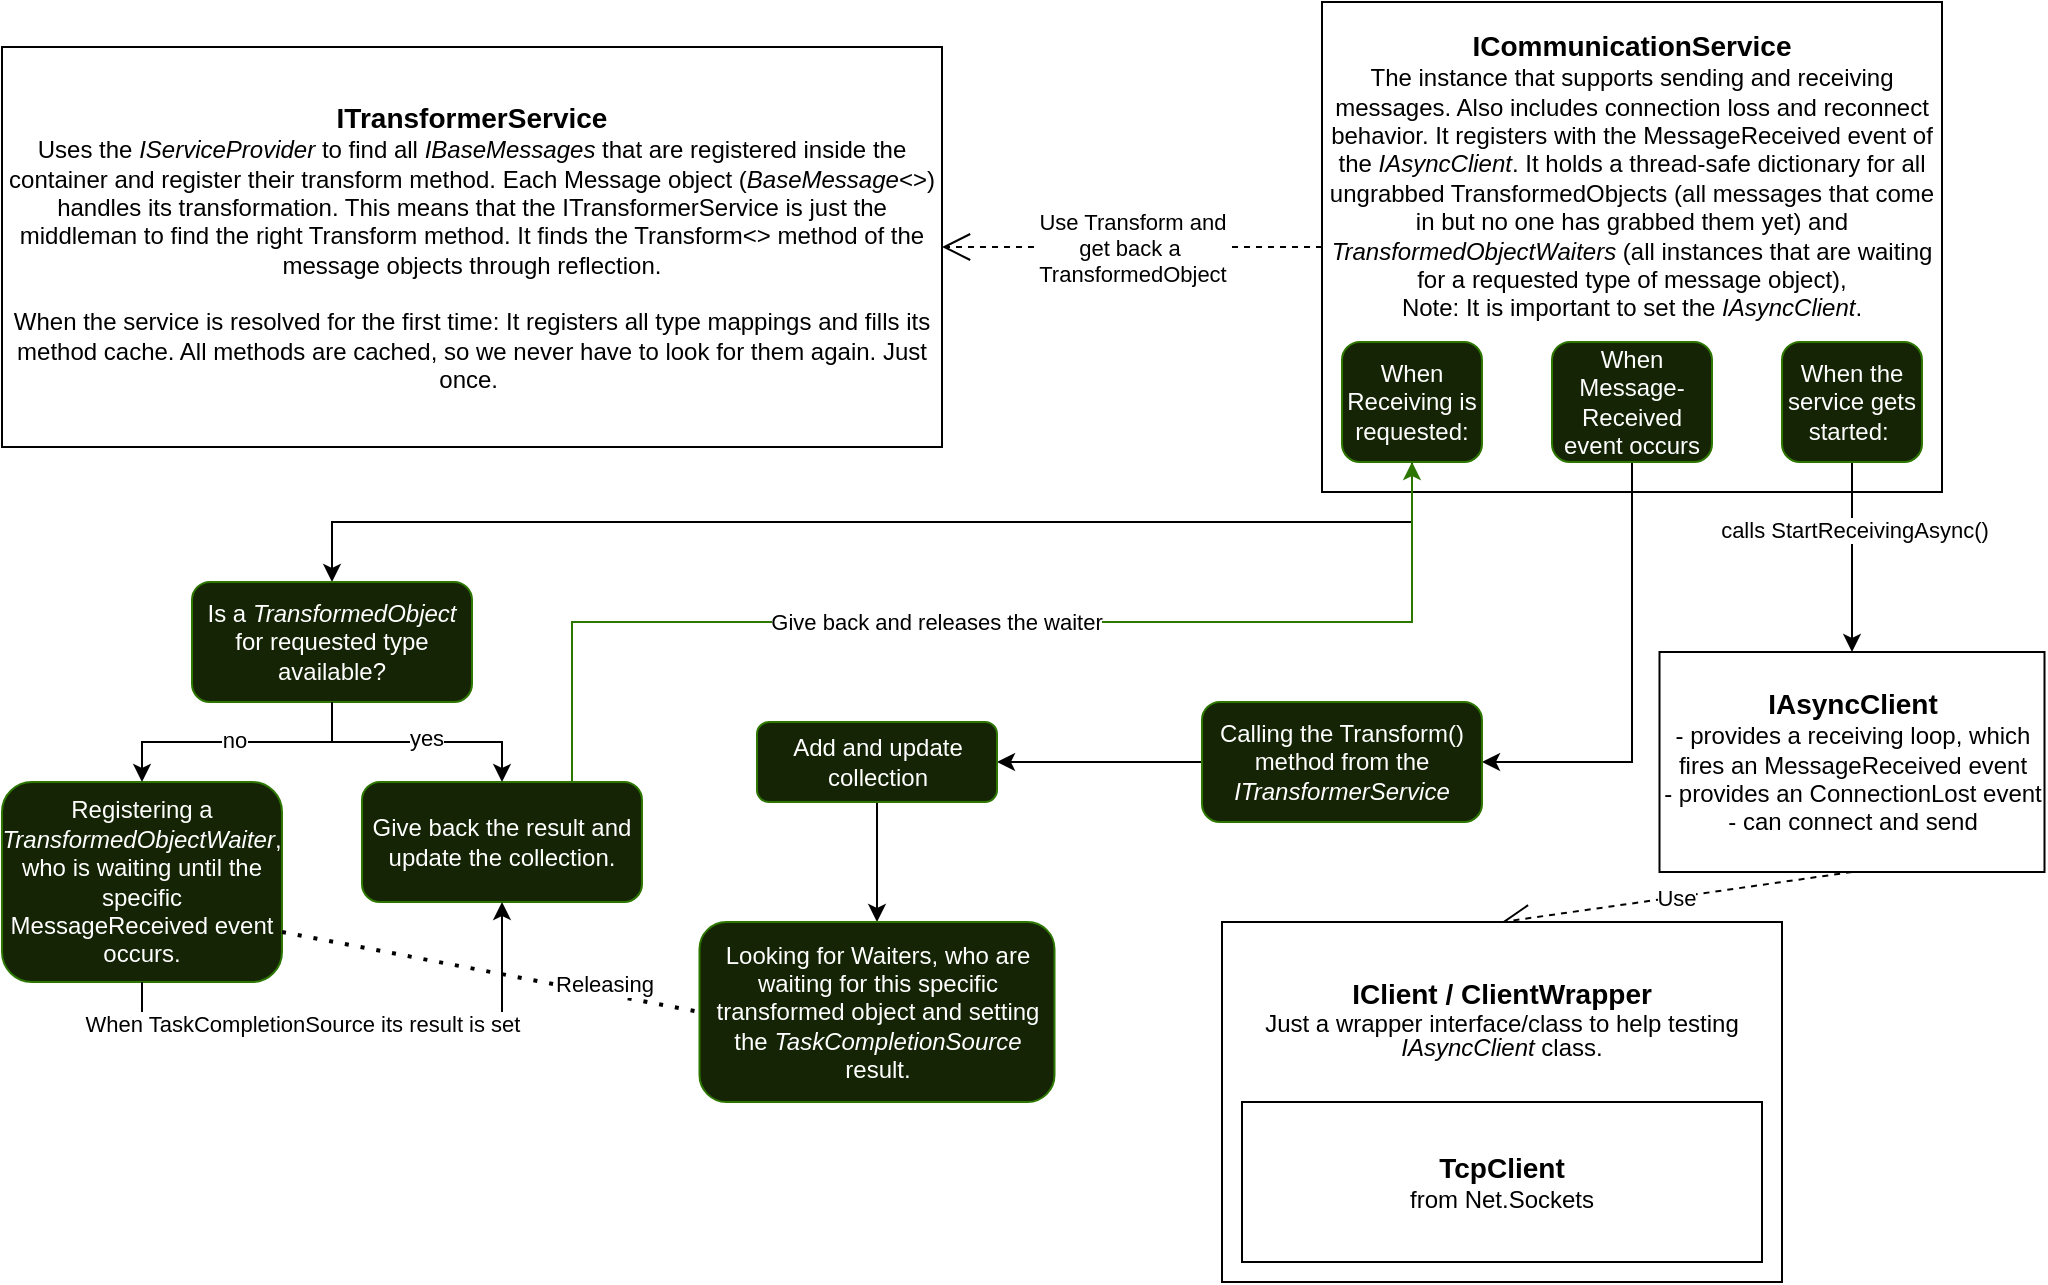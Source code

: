 <mxfile version="23.1.5" type="device">
  <diagram name="Seite-1" id="I6qX5loglK38hHRYpvuJ">
    <mxGraphModel dx="1434" dy="884" grid="1" gridSize="10" guides="1" tooltips="1" connect="1" arrows="1" fold="1" page="1" pageScale="1" pageWidth="827" pageHeight="1169" math="0" shadow="0">
      <root>
        <mxCell id="0" />
        <mxCell id="1" parent="0" />
        <mxCell id="xAueIYfnHOLh6w_8SJoP-1" value="&lt;font style=&quot;font-size: 14px;&quot;&gt;&lt;b&gt;ITransformerService&lt;/b&gt;&lt;/font&gt;&lt;br&gt;&lt;div&gt;Uses the &lt;i&gt;IServiceProvider &lt;/i&gt;to find all &lt;i&gt;IBaseMessages &lt;/i&gt;that are registered inside the container and register their transform method. Each Message object (&lt;i&gt;BaseMessage&lt;/i&gt;&amp;lt;&amp;gt;) handles its transformation. This means that the ITransformerService is just the middleman to find the right Transform method. It finds the Transform&amp;lt;&amp;gt; method of the message objects through reflection.&lt;/div&gt;&lt;div&gt;&lt;br&gt;&lt;/div&gt;&lt;div&gt;When the service is resolved for the first time: It registers all type mappings and fills its method cache. All methods are cached, so we never have to look for them again. Just once.&amp;nbsp;&lt;/div&gt;" style="rounded=0;whiteSpace=wrap;html=1;" parent="1" vertex="1">
          <mxGeometry x="260" y="302.5" width="470" height="200" as="geometry" />
        </mxCell>
        <mxCell id="xAueIYfnHOLh6w_8SJoP-2" value="&lt;font style=&quot;font-size: 14px;&quot;&gt;&lt;b&gt;ICommunicationService&lt;/b&gt;&lt;/font&gt;&lt;div&gt;&lt;div&gt;The instance that supports sending and receiving messages. Also includes connection loss and reconnect behavior. It registers with the MessageReceived event of the &lt;i&gt;IAsyncClient&lt;/i&gt;. It holds a thread-safe dictionary for all ungrabbed TransformedObjects (all messages that come in but no one has grabbed them yet) and &lt;i&gt;TransformedObjectWaiters &lt;/i&gt;(all instances that are waiting for a requested type of message object),&lt;/div&gt;&lt;div&gt;Note: It is important to set the &lt;i&gt;IAsyncClient&lt;/i&gt;.&lt;/div&gt;&lt;/div&gt;&lt;div&gt;&lt;br&gt;&lt;/div&gt;&lt;div&gt;&lt;br&gt;&lt;/div&gt;&lt;div&gt;&lt;br&gt;&lt;/div&gt;&lt;div&gt;&lt;br&gt;&lt;/div&gt;&lt;div&gt;&lt;br&gt;&lt;/div&gt;" style="rounded=0;whiteSpace=wrap;html=1;" parent="1" vertex="1">
          <mxGeometry x="920" y="280" width="310" height="245" as="geometry" />
        </mxCell>
        <mxCell id="xAueIYfnHOLh6w_8SJoP-3" value="Use Transform and&lt;br&gt;get back a&amp;nbsp;&lt;br&gt;TransformedObject" style="endArrow=open;endSize=12;dashed=1;html=1;rounded=0;exitX=0;exitY=0.5;exitDx=0;exitDy=0;entryX=1;entryY=0.5;entryDx=0;entryDy=0;" parent="1" source="xAueIYfnHOLh6w_8SJoP-2" target="xAueIYfnHOLh6w_8SJoP-1" edge="1">
          <mxGeometry width="160" relative="1" as="geometry">
            <mxPoint x="860" y="490" as="sourcePoint" />
            <mxPoint x="1020" y="490" as="targetPoint" />
          </mxGeometry>
        </mxCell>
        <mxCell id="xAueIYfnHOLh6w_8SJoP-4" value="&lt;font style=&quot;font-size: 14px;&quot;&gt;&lt;b&gt;IAsyncClient&lt;/b&gt;&lt;/font&gt;&lt;div&gt;&lt;span style=&quot;background-color: initial;&quot;&gt;- provides a receiving loop, which fires an MessageReceived event&lt;/span&gt;&lt;br&gt;&lt;/div&gt;&lt;div&gt;&lt;span style=&quot;background-color: initial;&quot;&gt;- provides an ConnectionLost event&lt;/span&gt;&lt;/div&gt;&lt;div&gt;- can connect and send&lt;/div&gt;" style="rounded=0;whiteSpace=wrap;html=1;" parent="1" vertex="1">
          <mxGeometry x="1088.75" y="605" width="192.5" height="110" as="geometry" />
        </mxCell>
        <mxCell id="xAueIYfnHOLh6w_8SJoP-8" value="Use" style="endArrow=open;endSize=12;dashed=1;html=1;rounded=0;entryX=0.5;entryY=0;entryDx=0;entryDy=0;exitX=0.5;exitY=1;exitDx=0;exitDy=0;" parent="1" source="xAueIYfnHOLh6w_8SJoP-4" target="xAueIYfnHOLh6w_8SJoP-7" edge="1">
          <mxGeometry width="160" relative="1" as="geometry">
            <mxPoint x="810" y="830" as="sourcePoint" />
            <mxPoint x="970" y="830" as="targetPoint" />
          </mxGeometry>
        </mxCell>
        <mxCell id="xAueIYfnHOLh6w_8SJoP-11" value="" style="group" parent="1" vertex="1" connectable="0">
          <mxGeometry x="870" y="740" width="280" height="180" as="geometry" />
        </mxCell>
        <mxCell id="xAueIYfnHOLh6w_8SJoP-7" value="&lt;font style=&quot;font-size: 14px;&quot;&gt;&lt;b&gt;IClient / ClientWrapper&lt;/b&gt;&lt;/font&gt;&lt;div style=&quot;line-height: 100%;&quot;&gt;Just a wrapper interface/class to help testing &lt;i&gt;IAsyncClient &lt;/i&gt;class.&lt;/div&gt;&lt;div style=&quot;line-height: 100%;&quot;&gt;&lt;br&gt;&lt;/div&gt;&lt;div style=&quot;line-height: 100%;&quot;&gt;&lt;br&gt;&lt;/div&gt;&lt;div style=&quot;line-height: 100%;&quot;&gt;&lt;br&gt;&lt;/div&gt;&lt;div style=&quot;line-height: 100%;&quot;&gt;&lt;br&gt;&lt;/div&gt;&lt;div style=&quot;line-height: 100%;&quot;&gt;&lt;br&gt;&lt;/div&gt;&lt;div style=&quot;line-height: 100%;&quot;&gt;&lt;br&gt;&lt;/div&gt;&lt;div style=&quot;line-height: 100%;&quot;&gt;&amp;nbsp;&lt;/div&gt;" style="rounded=0;whiteSpace=wrap;html=1;align=center;" parent="xAueIYfnHOLh6w_8SJoP-11" vertex="1">
          <mxGeometry width="280" height="180" as="geometry" />
        </mxCell>
        <mxCell id="xAueIYfnHOLh6w_8SJoP-9" value="&lt;font style=&quot;font-size: 14px;&quot;&gt;&lt;b&gt;TcpClient&lt;/b&gt;&lt;/font&gt;&lt;div&gt;from Net.Sockets&lt;/div&gt;" style="rounded=0;whiteSpace=wrap;html=1;" parent="xAueIYfnHOLh6w_8SJoP-11" vertex="1">
          <mxGeometry x="10" y="90" width="260" height="80" as="geometry" />
        </mxCell>
        <mxCell id="xAueIYfnHOLh6w_8SJoP-27" style="edgeStyle=orthogonalEdgeStyle;rounded=0;orthogonalLoop=1;jettySize=auto;html=1;exitX=0.5;exitY=1;exitDx=0;exitDy=0;entryX=0.5;entryY=0;entryDx=0;entryDy=0;" parent="1" source="xAueIYfnHOLh6w_8SJoP-12" target="xAueIYfnHOLh6w_8SJoP-4" edge="1">
          <mxGeometry relative="1" as="geometry" />
        </mxCell>
        <mxCell id="xAueIYfnHOLh6w_8SJoP-28" value="calls StartReceivingAsync()" style="edgeLabel;html=1;align=center;verticalAlign=middle;resizable=0;points=[];" parent="xAueIYfnHOLh6w_8SJoP-27" vertex="1" connectable="0">
          <mxGeometry x="-0.287" y="1" relative="1" as="geometry">
            <mxPoint as="offset" />
          </mxGeometry>
        </mxCell>
        <mxCell id="xAueIYfnHOLh6w_8SJoP-12" value="When the service gets started:&amp;nbsp;" style="rounded=1;whiteSpace=wrap;html=1;fillColor=#142405;fontColor=#ffffff;strokeColor=#2D7600;" parent="1" vertex="1">
          <mxGeometry x="1150" y="450" width="70" height="60" as="geometry" />
        </mxCell>
        <mxCell id="xAueIYfnHOLh6w_8SJoP-20" style="edgeStyle=orthogonalEdgeStyle;rounded=0;orthogonalLoop=1;jettySize=auto;html=1;exitX=0.5;exitY=1;exitDx=0;exitDy=0;entryX=0.5;entryY=0;entryDx=0;entryDy=0;" parent="1" source="xAueIYfnHOLh6w_8SJoP-13" target="xAueIYfnHOLh6w_8SJoP-19" edge="1">
          <mxGeometry relative="1" as="geometry" />
        </mxCell>
        <mxCell id="xAueIYfnHOLh6w_8SJoP-13" value="When Receiving is requested:" style="rounded=1;whiteSpace=wrap;html=1;fillColor=#142405;fontColor=#ffffff;strokeColor=#2D7600;" parent="1" vertex="1">
          <mxGeometry x="930" y="450" width="70" height="60" as="geometry" />
        </mxCell>
        <mxCell id="xAueIYfnHOLh6w_8SJoP-35" style="edgeStyle=orthogonalEdgeStyle;rounded=0;orthogonalLoop=1;jettySize=auto;html=1;exitX=0.75;exitY=0;exitDx=0;exitDy=0;entryX=0.5;entryY=1;entryDx=0;entryDy=0;fillColor=#60a917;strokeColor=#2D7600;" parent="1" source="xAueIYfnHOLh6w_8SJoP-22" target="xAueIYfnHOLh6w_8SJoP-13" edge="1">
          <mxGeometry relative="1" as="geometry" />
        </mxCell>
        <mxCell id="xAueIYfnHOLh6w_8SJoP-36" value="Give back and releases the waiter" style="edgeLabel;html=1;align=center;verticalAlign=middle;resizable=0;points=[];" parent="xAueIYfnHOLh6w_8SJoP-35" vertex="1" connectable="0">
          <mxGeometry x="-0.096" relative="1" as="geometry">
            <mxPoint as="offset" />
          </mxGeometry>
        </mxCell>
        <mxCell id="xAueIYfnHOLh6w_8SJoP-37" style="edgeStyle=orthogonalEdgeStyle;rounded=0;orthogonalLoop=1;jettySize=auto;html=1;exitX=0.5;exitY=1;exitDx=0;exitDy=0;entryX=1;entryY=0.5;entryDx=0;entryDy=0;" parent="1" source="xAueIYfnHOLh6w_8SJoP-29" target="xAueIYfnHOLh6w_8SJoP-30" edge="1">
          <mxGeometry relative="1" as="geometry" />
        </mxCell>
        <mxCell id="xAueIYfnHOLh6w_8SJoP-29" value="When Message-Received event occurs" style="rounded=1;whiteSpace=wrap;html=1;fillColor=#142405;fontColor=#ffffff;strokeColor=#2D7600;" parent="1" vertex="1">
          <mxGeometry x="1035" y="450" width="80" height="60" as="geometry" />
        </mxCell>
        <mxCell id="xAueIYfnHOLh6w_8SJoP-45" style="edgeStyle=orthogonalEdgeStyle;rounded=0;orthogonalLoop=1;jettySize=auto;html=1;exitX=0;exitY=0.5;exitDx=0;exitDy=0;entryX=1;entryY=0.5;entryDx=0;entryDy=0;" parent="1" source="xAueIYfnHOLh6w_8SJoP-30" target="xAueIYfnHOLh6w_8SJoP-38" edge="1">
          <mxGeometry relative="1" as="geometry" />
        </mxCell>
        <mxCell id="xAueIYfnHOLh6w_8SJoP-30" value="Calling the Transform() method from the &lt;i&gt;ITransformerService&lt;/i&gt;" style="rounded=1;whiteSpace=wrap;html=1;fillColor=#142405;fontColor=#ffffff;strokeColor=#2D7600;" parent="1" vertex="1">
          <mxGeometry x="860" y="630" width="140" height="60" as="geometry" />
        </mxCell>
        <mxCell id="xAueIYfnHOLh6w_8SJoP-41" style="edgeStyle=orthogonalEdgeStyle;rounded=0;orthogonalLoop=1;jettySize=auto;html=1;exitX=0.5;exitY=1;exitDx=0;exitDy=0;entryX=0.5;entryY=0;entryDx=0;entryDy=0;" parent="1" source="xAueIYfnHOLh6w_8SJoP-38" target="xAueIYfnHOLh6w_8SJoP-40" edge="1">
          <mxGeometry relative="1" as="geometry" />
        </mxCell>
        <mxCell id="xAueIYfnHOLh6w_8SJoP-38" value="Add and update collection" style="rounded=1;whiteSpace=wrap;html=1;fillColor=#142405;fontColor=#ffffff;strokeColor=#2D7600;" parent="1" vertex="1">
          <mxGeometry x="637.5" y="640" width="120" height="40" as="geometry" />
        </mxCell>
        <mxCell id="xAueIYfnHOLh6w_8SJoP-40" value="Looking for Waiters, who are waiting for this specific transformed object and setting the &lt;i&gt;TaskCompletionSource &lt;/i&gt;result." style="rounded=1;whiteSpace=wrap;html=1;fillColor=#142405;fontColor=#ffffff;strokeColor=#2D7600;" parent="1" vertex="1">
          <mxGeometry x="608.75" y="740" width="177.5" height="90" as="geometry" />
        </mxCell>
        <mxCell id="xAueIYfnHOLh6w_8SJoP-43" value="" style="group" parent="1" vertex="1" connectable="0">
          <mxGeometry x="260" y="570" width="320" height="200" as="geometry" />
        </mxCell>
        <mxCell id="xAueIYfnHOLh6w_8SJoP-19" value="Is a &lt;i&gt;TransformedObject &lt;/i&gt;for requested type available?" style="rounded=1;whiteSpace=wrap;html=1;fillColor=#142405;fontColor=#ffffff;strokeColor=#2D7600;" parent="xAueIYfnHOLh6w_8SJoP-43" vertex="1">
          <mxGeometry x="95" width="140" height="60" as="geometry" />
        </mxCell>
        <mxCell id="xAueIYfnHOLh6w_8SJoP-21" value="Registering a &lt;i&gt;TransformedObjectWaiter&lt;/i&gt;, who is waiting until the specific MessageReceived event occurs." style="rounded=1;whiteSpace=wrap;html=1;fillColor=#142405;fontColor=#ffffff;strokeColor=#2D7600;" parent="xAueIYfnHOLh6w_8SJoP-43" vertex="1">
          <mxGeometry y="100" width="140" height="100" as="geometry" />
        </mxCell>
        <mxCell id="xAueIYfnHOLh6w_8SJoP-25" style="edgeStyle=orthogonalEdgeStyle;rounded=0;orthogonalLoop=1;jettySize=auto;html=1;exitX=0.5;exitY=1;exitDx=0;exitDy=0;entryX=0.5;entryY=0;entryDx=0;entryDy=0;" parent="xAueIYfnHOLh6w_8SJoP-43" source="xAueIYfnHOLh6w_8SJoP-19" target="xAueIYfnHOLh6w_8SJoP-21" edge="1">
          <mxGeometry relative="1" as="geometry" />
        </mxCell>
        <mxCell id="xAueIYfnHOLh6w_8SJoP-26" value="no" style="edgeLabel;html=1;align=center;verticalAlign=middle;resizable=0;points=[];" parent="xAueIYfnHOLh6w_8SJoP-25" vertex="1" connectable="0">
          <mxGeometry x="0.024" y="-1" relative="1" as="geometry">
            <mxPoint as="offset" />
          </mxGeometry>
        </mxCell>
        <mxCell id="xAueIYfnHOLh6w_8SJoP-22" value="Give back the result and update the collection." style="rounded=1;whiteSpace=wrap;html=1;fillColor=#142405;fontColor=#ffffff;strokeColor=#2D7600;" parent="xAueIYfnHOLh6w_8SJoP-43" vertex="1">
          <mxGeometry x="180" y="100" width="140" height="60" as="geometry" />
        </mxCell>
        <mxCell id="xAueIYfnHOLh6w_8SJoP-23" style="edgeStyle=orthogonalEdgeStyle;rounded=0;orthogonalLoop=1;jettySize=auto;html=1;exitX=0.5;exitY=1;exitDx=0;exitDy=0;entryX=0.5;entryY=0;entryDx=0;entryDy=0;" parent="xAueIYfnHOLh6w_8SJoP-43" source="xAueIYfnHOLh6w_8SJoP-19" target="xAueIYfnHOLh6w_8SJoP-22" edge="1">
          <mxGeometry relative="1" as="geometry" />
        </mxCell>
        <mxCell id="xAueIYfnHOLh6w_8SJoP-24" value="yes" style="edgeLabel;html=1;align=center;verticalAlign=middle;resizable=0;points=[];" parent="xAueIYfnHOLh6w_8SJoP-23" vertex="1" connectable="0">
          <mxGeometry x="0.072" y="2" relative="1" as="geometry">
            <mxPoint as="offset" />
          </mxGeometry>
        </mxCell>
        <mxCell id="xAueIYfnHOLh6w_8SJoP-31" style="edgeStyle=orthogonalEdgeStyle;rounded=0;orthogonalLoop=1;jettySize=auto;html=1;exitX=0.5;exitY=1;exitDx=0;exitDy=0;entryX=0.5;entryY=1;entryDx=0;entryDy=0;" parent="xAueIYfnHOLh6w_8SJoP-43" source="xAueIYfnHOLh6w_8SJoP-21" target="xAueIYfnHOLh6w_8SJoP-22" edge="1">
          <mxGeometry relative="1" as="geometry" />
        </mxCell>
        <mxCell id="xAueIYfnHOLh6w_8SJoP-32" value="When TaskCompletionSource its result is set" style="edgeLabel;html=1;align=center;verticalAlign=middle;resizable=0;points=[];" parent="xAueIYfnHOLh6w_8SJoP-31" vertex="1" connectable="0">
          <mxGeometry x="-0.425" y="-1" relative="1" as="geometry">
            <mxPoint x="25" as="offset" />
          </mxGeometry>
        </mxCell>
        <mxCell id="xAueIYfnHOLh6w_8SJoP-46" value="" style="endArrow=none;dashed=1;html=1;dashPattern=1 3;strokeWidth=2;rounded=0;entryX=0;entryY=0.5;entryDx=0;entryDy=0;exitX=1;exitY=0.75;exitDx=0;exitDy=0;" parent="1" source="xAueIYfnHOLh6w_8SJoP-21" target="xAueIYfnHOLh6w_8SJoP-40" edge="1">
          <mxGeometry width="50" height="50" relative="1" as="geometry">
            <mxPoint x="450" y="720" as="sourcePoint" />
            <mxPoint x="500" y="670" as="targetPoint" />
          </mxGeometry>
        </mxCell>
        <mxCell id="xAueIYfnHOLh6w_8SJoP-47" value="Releasing" style="edgeLabel;html=1;align=center;verticalAlign=middle;resizable=0;points=[];" parent="xAueIYfnHOLh6w_8SJoP-46" vertex="1" connectable="0">
          <mxGeometry x="0.365" relative="1" as="geometry">
            <mxPoint x="18" y="-2" as="offset" />
          </mxGeometry>
        </mxCell>
      </root>
    </mxGraphModel>
  </diagram>
</mxfile>

